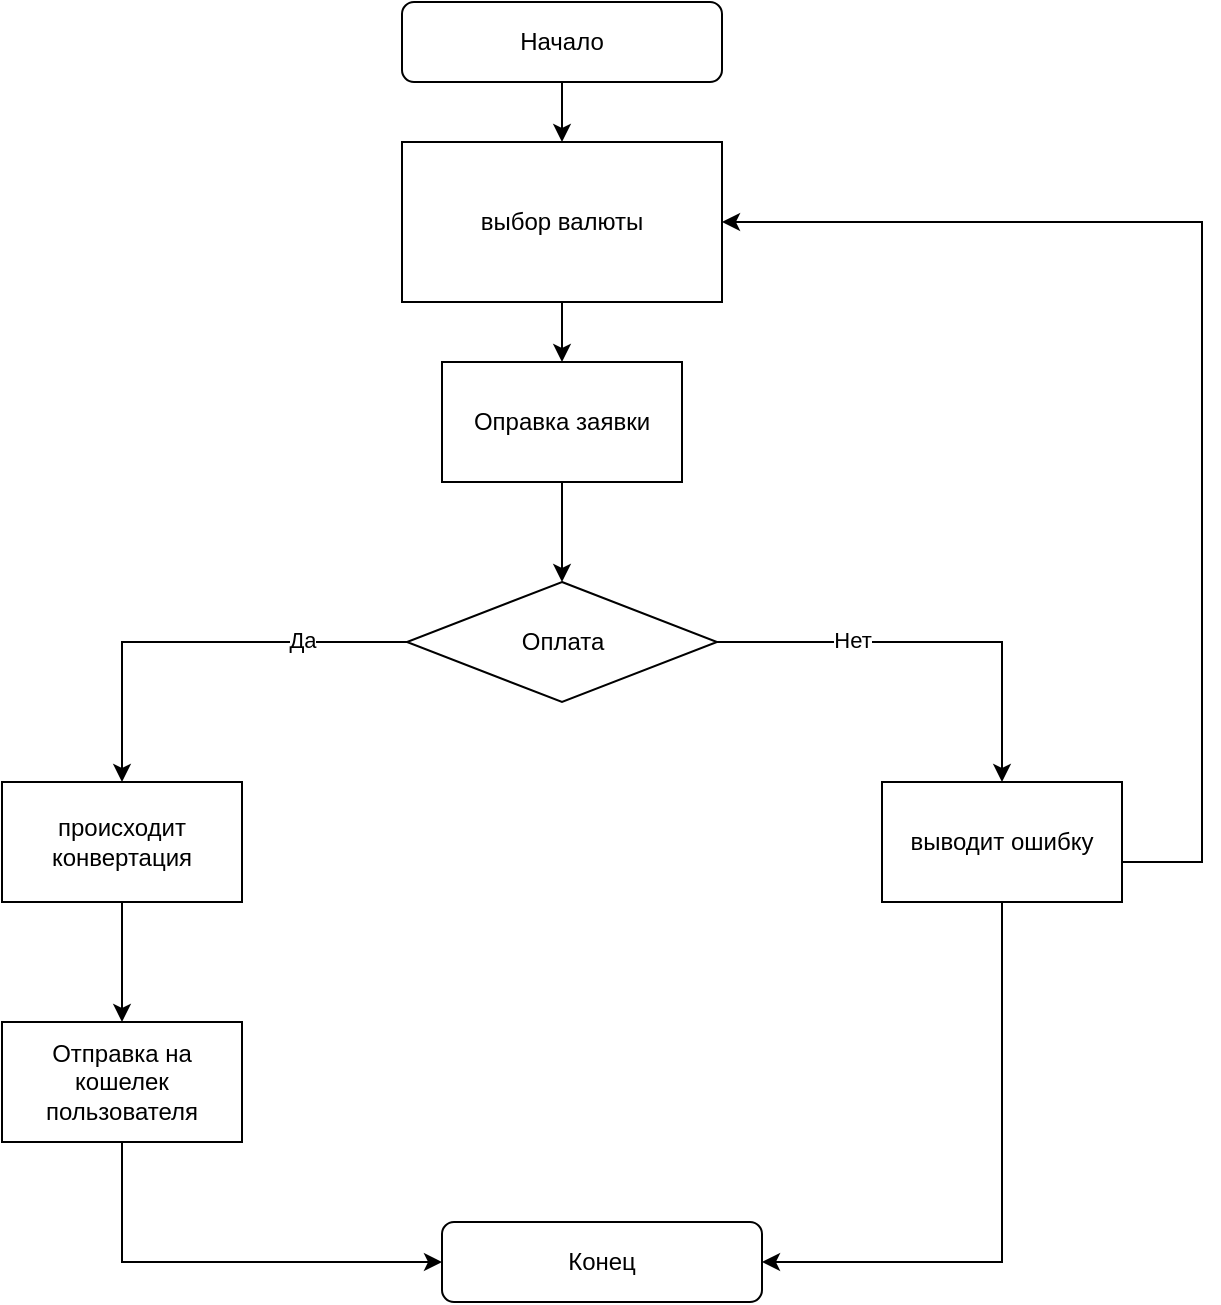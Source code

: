 <mxfile version="24.3.0" type="device">
  <diagram id="C5RBs43oDa-KdzZeNtuy" name="Page-1">
    <mxGraphModel dx="1518" dy="1834" grid="1" gridSize="10" guides="1" tooltips="1" connect="1" arrows="1" fold="1" page="1" pageScale="1" pageWidth="827" pageHeight="1169" math="0" shadow="0">
      <root>
        <mxCell id="WIyWlLk6GJQsqaUBKTNV-0" />
        <mxCell id="WIyWlLk6GJQsqaUBKTNV-1" parent="WIyWlLk6GJQsqaUBKTNV-0" />
        <mxCell id="lCUK7jReSKYNZWsdaU3_-1" value="Конец" style="rounded=1;whiteSpace=wrap;html=1;" parent="WIyWlLk6GJQsqaUBKTNV-1" vertex="1">
          <mxGeometry x="300" y="540" width="160" height="40" as="geometry" />
        </mxCell>
        <mxCell id="lCUK7jReSKYNZWsdaU3_-31" style="edgeStyle=orthogonalEdgeStyle;rounded=0;orthogonalLoop=1;jettySize=auto;html=1;" parent="WIyWlLk6GJQsqaUBKTNV-1" source="lCUK7jReSKYNZWsdaU3_-4" target="lCUK7jReSKYNZWsdaU3_-30" edge="1">
          <mxGeometry relative="1" as="geometry" />
        </mxCell>
        <mxCell id="lCUK7jReSKYNZWsdaU3_-4" value="выбор валюты" style="rounded=0;whiteSpace=wrap;html=1;" parent="WIyWlLk6GJQsqaUBKTNV-1" vertex="1">
          <mxGeometry x="280" width="160" height="80" as="geometry" />
        </mxCell>
        <mxCell id="lCUK7jReSKYNZWsdaU3_-14" style="edgeStyle=orthogonalEdgeStyle;rounded=0;orthogonalLoop=1;jettySize=auto;html=1;" parent="WIyWlLk6GJQsqaUBKTNV-1" source="lCUK7jReSKYNZWsdaU3_-8" target="lCUK7jReSKYNZWsdaU3_-13" edge="1">
          <mxGeometry relative="1" as="geometry" />
        </mxCell>
        <mxCell id="lCUK7jReSKYNZWsdaU3_-16" value="Да" style="edgeLabel;html=1;align=center;verticalAlign=middle;resizable=0;points=[];" parent="lCUK7jReSKYNZWsdaU3_-14" vertex="1" connectable="0">
          <mxGeometry x="-0.505" y="-1" relative="1" as="geometry">
            <mxPoint as="offset" />
          </mxGeometry>
        </mxCell>
        <mxCell id="lCUK7jReSKYNZWsdaU3_-15" style="edgeStyle=orthogonalEdgeStyle;rounded=0;orthogonalLoop=1;jettySize=auto;html=1;entryX=0.5;entryY=0;entryDx=0;entryDy=0;" parent="WIyWlLk6GJQsqaUBKTNV-1" source="lCUK7jReSKYNZWsdaU3_-8" target="lCUK7jReSKYNZWsdaU3_-12" edge="1">
          <mxGeometry relative="1" as="geometry" />
        </mxCell>
        <mxCell id="lCUK7jReSKYNZWsdaU3_-17" value="Нет" style="edgeLabel;html=1;align=center;verticalAlign=middle;resizable=0;points=[];" parent="lCUK7jReSKYNZWsdaU3_-15" vertex="1" connectable="0">
          <mxGeometry x="-0.371" y="1" relative="1" as="geometry">
            <mxPoint as="offset" />
          </mxGeometry>
        </mxCell>
        <mxCell id="lCUK7jReSKYNZWsdaU3_-8" value="Оплата" style="rhombus;whiteSpace=wrap;html=1;" parent="WIyWlLk6GJQsqaUBKTNV-1" vertex="1">
          <mxGeometry x="282.5" y="220" width="155" height="60" as="geometry" />
        </mxCell>
        <mxCell id="lCUK7jReSKYNZWsdaU3_-12" value="выводит ошибку" style="rounded=0;whiteSpace=wrap;html=1;" parent="WIyWlLk6GJQsqaUBKTNV-1" vertex="1">
          <mxGeometry x="520" y="320" width="120" height="60" as="geometry" />
        </mxCell>
        <mxCell id="lCUK7jReSKYNZWsdaU3_-20" style="edgeStyle=orthogonalEdgeStyle;rounded=0;orthogonalLoop=1;jettySize=auto;html=1;entryX=0.5;entryY=0;entryDx=0;entryDy=0;" parent="WIyWlLk6GJQsqaUBKTNV-1" source="lCUK7jReSKYNZWsdaU3_-13" target="lCUK7jReSKYNZWsdaU3_-19" edge="1">
          <mxGeometry relative="1" as="geometry" />
        </mxCell>
        <mxCell id="lCUK7jReSKYNZWsdaU3_-13" value="происходит конвертация" style="rounded=0;whiteSpace=wrap;html=1;" parent="WIyWlLk6GJQsqaUBKTNV-1" vertex="1">
          <mxGeometry x="80" y="320" width="120" height="60" as="geometry" />
        </mxCell>
        <mxCell id="lCUK7jReSKYNZWsdaU3_-19" value="Отправка на кошелек пользователя" style="rounded=0;whiteSpace=wrap;html=1;" parent="WIyWlLk6GJQsqaUBKTNV-1" vertex="1">
          <mxGeometry x="80" y="440" width="120" height="60" as="geometry" />
        </mxCell>
        <mxCell id="lCUK7jReSKYNZWsdaU3_-23" value="" style="endArrow=classic;html=1;rounded=0;entryX=1;entryY=0.5;entryDx=0;entryDy=0;" parent="WIyWlLk6GJQsqaUBKTNV-1" target="lCUK7jReSKYNZWsdaU3_-4" edge="1">
          <mxGeometry width="50" height="50" relative="1" as="geometry">
            <mxPoint x="640" y="360" as="sourcePoint" />
            <mxPoint x="690" y="310" as="targetPoint" />
            <Array as="points">
              <mxPoint x="680" y="360" />
              <mxPoint x="680" y="40" />
            </Array>
          </mxGeometry>
        </mxCell>
        <mxCell id="lCUK7jReSKYNZWsdaU3_-26" value="" style="endArrow=classic;html=1;rounded=0;exitX=0.5;exitY=1;exitDx=0;exitDy=0;entryX=0;entryY=0.5;entryDx=0;entryDy=0;" parent="WIyWlLk6GJQsqaUBKTNV-1" source="lCUK7jReSKYNZWsdaU3_-19" target="lCUK7jReSKYNZWsdaU3_-1" edge="1">
          <mxGeometry width="50" height="50" relative="1" as="geometry">
            <mxPoint x="120" y="580" as="sourcePoint" />
            <mxPoint x="280" y="555" as="targetPoint" />
            <Array as="points">
              <mxPoint x="140" y="560" />
            </Array>
          </mxGeometry>
        </mxCell>
        <mxCell id="lCUK7jReSKYNZWsdaU3_-28" value="" style="endArrow=classic;html=1;rounded=0;exitX=0.5;exitY=1;exitDx=0;exitDy=0;entryX=1;entryY=0.5;entryDx=0;entryDy=0;" parent="WIyWlLk6GJQsqaUBKTNV-1" source="lCUK7jReSKYNZWsdaU3_-12" target="lCUK7jReSKYNZWsdaU3_-1" edge="1">
          <mxGeometry width="50" height="50" relative="1" as="geometry">
            <mxPoint x="520" y="510" as="sourcePoint" />
            <mxPoint x="470" y="555" as="targetPoint" />
            <Array as="points">
              <mxPoint x="580" y="560" />
            </Array>
          </mxGeometry>
        </mxCell>
        <mxCell id="lCUK7jReSKYNZWsdaU3_-32" style="edgeStyle=orthogonalEdgeStyle;rounded=0;orthogonalLoop=1;jettySize=auto;html=1;entryX=0.5;entryY=0;entryDx=0;entryDy=0;" parent="WIyWlLk6GJQsqaUBKTNV-1" source="lCUK7jReSKYNZWsdaU3_-30" target="lCUK7jReSKYNZWsdaU3_-8" edge="1">
          <mxGeometry relative="1" as="geometry" />
        </mxCell>
        <mxCell id="lCUK7jReSKYNZWsdaU3_-30" value="Оправка заявки" style="rounded=0;whiteSpace=wrap;html=1;" parent="WIyWlLk6GJQsqaUBKTNV-1" vertex="1">
          <mxGeometry x="300" y="110" width="120" height="60" as="geometry" />
        </mxCell>
        <mxCell id="6F7j7vH9gptZ6meu8Nd2-0" style="edgeStyle=orthogonalEdgeStyle;rounded=0;orthogonalLoop=1;jettySize=auto;html=1;entryX=0.5;entryY=0;entryDx=0;entryDy=0;" edge="1" parent="WIyWlLk6GJQsqaUBKTNV-1" source="lCUK7jReSKYNZWsdaU3_-34" target="lCUK7jReSKYNZWsdaU3_-4">
          <mxGeometry relative="1" as="geometry" />
        </mxCell>
        <mxCell id="lCUK7jReSKYNZWsdaU3_-34" value="Начало" style="rounded=1;whiteSpace=wrap;html=1;" parent="WIyWlLk6GJQsqaUBKTNV-1" vertex="1">
          <mxGeometry x="280" y="-70" width="160" height="40" as="geometry" />
        </mxCell>
      </root>
    </mxGraphModel>
  </diagram>
</mxfile>
